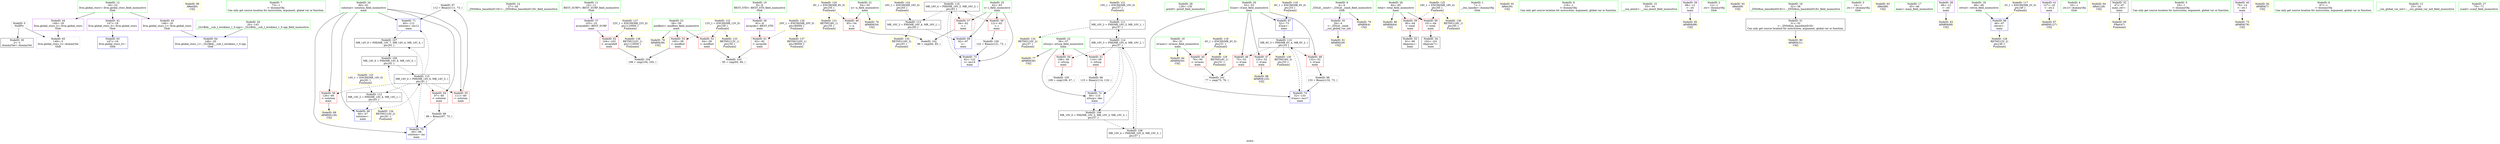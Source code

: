 digraph "SVFG" {
	label="SVFG";

	Node0x564ecc1eea60 [shape=record,color=grey,label="{NodeID: 0\nNullPtr}"];
	Node0x564ecc1eea60 -> Node0x564ecc204010[style=solid];
	Node0x564ecc1eea60 -> Node0x564ecc206df0[style=solid];
	Node0x564ecc208270 [shape=record,color=yellow,style=double,label="{NodeID: 90\nARet(80)\nCS[]}"];
	Node0x564ecc1eecc0 [shape=record,color=green,label="{NodeID: 7\n73\<--1\n\<--dummyObj\nCan only get source location for instruction, argument, global var or function.}"];
	Node0x564ecc205120 [shape=record,color=grey,label="{NodeID: 97\n112 = Binary(111, 73, )\n}"];
	Node0x564ecc205120 -> Node0x564ecc207300[style=solid];
	Node0x564ecc202bb0 [shape=record,color=green,label="{NodeID: 14\n27\<--28\n_ZNSt8ios_base4InitC1Ev\<--_ZNSt8ios_base4InitC1Ev_field_insensitive\n}"];
	Node0x564ecc209a10 [shape=record,color=grey,label="{NodeID: 104\n106 = cmp(104, 105, )\n}"];
	Node0x564ecc203860 [shape=record,color=green,label="{NodeID: 21\n54\<--55\nn\<--n_field_insensitive\nmain\n}"];
	Node0x564ecc203860 -> Node0x564ecc206090[style=solid];
	Node0x564ecc203860 -> Node0x564ecc207710[style=solid];
	Node0x564ecc20e780 [shape=record,color=black,label="{NodeID: 111\nMR_10V_2 = PHI(MR_10V_3, MR_10V_1, )\npts\{57 \}\n}"];
	Node0x564ecc20e780 -> Node0x564ecc20f680[style=dashed];
	Node0x564ecc20e780 -> Node0x564ecc212720[style=dashed];
	Node0x564ecc203e10 [shape=record,color=green,label="{NodeID: 28\n129\<--130\nprintf\<--printf_field_insensitive\n}"];
	Node0x564ecc2110a0 [shape=record,color=yellow,style=double,label="{NodeID: 118\n4V_1 = ENCHI(MR_4V_0)\npts\{51 \}\nFun[main]}"];
	Node0x564ecc2110a0 -> Node0x564ecc204d30[style=dashed];
	Node0x564ecc2110a0 -> Node0x564ecc212480[style=dashed];
	Node0x564ecc204480 [shape=record,color=purple,label="{NodeID: 35\n29\<--4\n\<--_ZStL8__ioinit\n__cxx_global_var_init\n}"];
	Node0x564ecc204480 -> Node0x564ecc207b20[style=solid];
	Node0x564ecc2116c0 [shape=record,color=yellow,style=double,label="{NodeID: 125\n18V_1 = ENCHI(MR_18V_0)\npts\{65 \}\nFun[main]}"];
	Node0x564ecc2116c0 -> Node0x564ecc2068b0[style=dashed];
	Node0x564ecc2116c0 -> Node0x564ecc206980[style=dashed];
	Node0x564ecc2116c0 -> Node0x564ecc212aa0[style=dashed];
	Node0x564ecc204a30 [shape=record,color=purple,label="{NodeID: 42\n147\<--18\nllvm.global_ctors_0\<--llvm.global_ctors\nGlob }"];
	Node0x564ecc204a30 -> Node0x564ecc206bf0[style=solid];
	Node0x564ecc212720 [shape=record,color=yellow,style=double,label="{NodeID: 132\nRETMU(10V_2)\npts\{57 \}\nFun[main]}"];
	Node0x564ecc206090 [shape=record,color=red,label="{NodeID: 49\n85\<--54\n\<--n\nmain\n}"];
	Node0x564ecc206090 -> Node0x564ecc209710[style=solid];
	Node0x564ecc206640 [shape=record,color=red,label="{NodeID: 56\n126\<--60\n\<--solution\nmain\n}"];
	Node0x564ecc206640 -> Node0x564ecc2081a0[style=solid];
	Node0x564ecc206bf0 [shape=record,color=blue,label="{NodeID: 63\n147\<--19\nllvm.global_ctors_0\<--\nGlob }"];
	Node0x564ecc207230 [shape=record,color=blue,label="{NodeID: 70\n60\<--98\nsolution\<--inc\nmain\n}"];
	Node0x564ecc207230 -> Node0x564ecc20dd80[style=dashed];
	Node0x564ecc2077e0 [shape=record,color=yellow,style=double,label="{NodeID: 77\nAPARM(56)\nCS[]}"];
	Node0x564ecc207d90 [shape=record,color=yellow,style=double,label="{NodeID: 84\nAPARM(50)\nCS[]}"];
	Node0x564ecc1edb70 [shape=record,color=green,label="{NodeID: 1\n7\<--1\n__dso_handle\<--dummyObj\nGlob }"];
	Node0x564ecc208300 [shape=record,color=yellow,style=double,label="{NodeID: 91\nARet(30)\nCS[]}"];
	Node0x564ecc1ef2c0 [shape=record,color=green,label="{NodeID: 8\n116\<--1\n\<--dummyObj\nCan only get source location for instruction, argument, global var or function.}"];
	Node0x564ecc2052a0 [shape=record,color=grey,label="{NodeID: 98\n133 = Binary(132, 73, )\n}"];
	Node0x564ecc2052a0 -> Node0x564ecc207570[style=solid];
	Node0x564ecc203400 [shape=record,color=green,label="{NodeID: 15\n33\<--34\n__cxa_atexit\<--__cxa_atexit_field_insensitive\n}"];
	Node0x564ecc209b90 [shape=record,color=grey,label="{NodeID: 105\n109 = cmp(108, 67, )\n}"];
	Node0x564ecc203930 [shape=record,color=green,label="{NodeID: 22\n56\<--57\nnSurp\<--nSurp_field_insensitive\nmain\n}"];
	Node0x564ecc203930 -> Node0x564ecc206160[style=solid];
	Node0x564ecc203930 -> Node0x564ecc206230[style=solid];
	Node0x564ecc203930 -> Node0x564ecc2073d0[style=solid];
	Node0x564ecc203930 -> Node0x564ecc2077e0[style=solid];
	Node0x564ecc20ec80 [shape=record,color=black,label="{NodeID: 112\nMR_14V_2 = PHI(MR_14V_4, MR_14V_1, )\npts\{61 \}\n}"];
	Node0x564ecc20ec80 -> Node0x564ecc207090[style=dashed];
	Node0x564ecc20ec80 -> Node0x564ecc2128e0[style=dashed];
	Node0x564ecc203f10 [shape=record,color=green,label="{NodeID: 29\n20\<--143\n_GLOBAL__sub_I_iwiskimo_1_0.cpp\<--_GLOBAL__sub_I_iwiskimo_1_0.cpp_field_insensitive\n}"];
	Node0x564ecc203f10 -> Node0x564ecc206cf0[style=solid];
	Node0x564ecc211180 [shape=record,color=yellow,style=double,label="{NodeID: 119\n6V_1 = ENCHI(MR_6V_0)\npts\{53 \}\nFun[main]}"];
	Node0x564ecc211180 -> Node0x564ecc206fc0[style=dashed];
	Node0x564ecc204550 [shape=record,color=purple,label="{NodeID: 36\n92\<--8\narrayidx\<--BEST_STD\nmain\n}"];
	Node0x564ecc204550 -> Node0x564ecc206a50[style=solid];
	Node0x564ecc2117a0 [shape=record,color=yellow,style=double,label="{NodeID: 126\n20V_1 = ENCHI(MR_20V_0)\npts\{90000 \}\nFun[main]}"];
	Node0x564ecc2117a0 -> Node0x564ecc206a50[style=dashed];
	Node0x564ecc2117a0 -> Node0x564ecc212b80[style=dashed];
	Node0x564ecc204b30 [shape=record,color=purple,label="{NodeID: 43\n148\<--18\nllvm.global_ctors_1\<--llvm.global_ctors\nGlob }"];
	Node0x564ecc204b30 -> Node0x564ecc206cf0[style=solid];
	Node0x564ecc212800 [shape=record,color=yellow,style=double,label="{NodeID: 133\nRETMU(12V_1)\npts\{59 \}\nFun[main]}"];
	Node0x564ecc206160 [shape=record,color=red,label="{NodeID: 50\n108\<--56\n\<--nSurp\nmain\n}"];
	Node0x564ecc206160 -> Node0x564ecc209b90[style=solid];
	Node0x564ecc206710 [shape=record,color=red,label="{NodeID: 57\n84\<--62\n\<--i\nmain\n}"];
	Node0x564ecc206710 -> Node0x564ecc209710[style=solid];
	Node0x564ecc206cf0 [shape=record,color=blue,label="{NodeID: 64\n148\<--20\nllvm.global_ctors_1\<--_GLOBAL__sub_I_iwiskimo_1_0.cpp\nGlob }"];
	Node0x564ecc207300 [shape=record,color=blue,label="{NodeID: 71\n60\<--112\nsolution\<--inc12\nmain\n}"];
	Node0x564ecc207300 -> Node0x564ecc20d380[style=dashed];
	Node0x564ecc2078b0 [shape=record,color=yellow,style=double,label="{NodeID: 78\nAPARM(58)\nCS[]}"];
	Node0x564ecc207e60 [shape=record,color=yellow,style=double,label="{NodeID: 85\nAPARM(88)\nCS[]}"];
	Node0x564ecc1eedb0 [shape=record,color=green,label="{NodeID: 2\n12\<--1\n.str\<--dummyObj\nGlob }"];
	Node0x564ecc208390 [shape=record,color=yellow,style=double,label="{NodeID: 92\nARet(69)\nCS[]}"];
	Node0x564ecc1ef390 [shape=record,color=green,label="{NodeID: 9\n4\<--6\n_ZStL8__ioinit\<--_ZStL8__ioinit_field_insensitive\nGlob }"];
	Node0x564ecc1ef390 -> Node0x564ecc204480[style=solid];
	Node0x564ecc1ef390 -> Node0x564ecc207980[style=solid];
	Node0x564ecc205420 [shape=record,color=grey,label="{NodeID: 99\n98 = Binary(97, 73, )\n}"];
	Node0x564ecc205420 -> Node0x564ecc207230[style=solid];
	Node0x564ecc203490 [shape=record,color=green,label="{NodeID: 16\n32\<--38\n_ZNSt8ios_base4InitD1Ev\<--_ZNSt8ios_base4InitD1Ev_field_insensitive\n}"];
	Node0x564ecc203490 -> Node0x564ecc204110[style=solid];
	Node0x564ecc20ce80 [shape=record,color=black,label="{NodeID: 106\nMR_10V_6 = PHI(MR_10V_5, MR_10V_3, MR_10V_3, )\npts\{57 \}\n}"];
	Node0x564ecc20ce80 -> Node0x564ecc20d880[style=dashed];
	Node0x564ecc203a00 [shape=record,color=green,label="{NodeID: 23\n58\<--59\nminBest\<--minBest_field_insensitive\nmain\n}"];
	Node0x564ecc203a00 -> Node0x564ecc206300[style=solid];
	Node0x564ecc203a00 -> Node0x564ecc2063d0[style=solid];
	Node0x564ecc203a00 -> Node0x564ecc2078b0[style=solid];
	Node0x564ecc20f180 [shape=record,color=black,label="{NodeID: 113\nMR_16V_2 = PHI(MR_16V_4, MR_16V_1, )\npts\{63 \}\n}"];
	Node0x564ecc20f180 -> Node0x564ecc207160[style=dashed];
	Node0x564ecc20f180 -> Node0x564ecc2129c0[style=dashed];
	Node0x564ecc204010 [shape=record,color=black,label="{NodeID: 30\n2\<--3\ndummyVal\<--dummyVal\n}"];
	Node0x564ecc211260 [shape=record,color=yellow,style=double,label="{NodeID: 120\n8V_1 = ENCHI(MR_8V_0)\npts\{55 \}\nFun[main]}"];
	Node0x564ecc211260 -> Node0x564ecc206090[style=dashed];
	Node0x564ecc211260 -> Node0x564ecc212640[style=dashed];
	Node0x564ecc204620 [shape=record,color=purple,label="{NodeID: 37\n103\<--10\narrayidx8\<--BEST_SURP\nmain\n}"];
	Node0x564ecc204620 -> Node0x564ecc206b20[style=solid];
	Node0x564ecc211880 [shape=record,color=yellow,style=double,label="{NodeID: 127\n22V_1 = ENCHI(MR_22V_0)\npts\{110000 \}\nFun[main]}"];
	Node0x564ecc211880 -> Node0x564ecc206b20[style=dashed];
	Node0x564ecc211880 -> Node0x564ecc212c60[style=dashed];
	Node0x564ecc204c30 [shape=record,color=purple,label="{NodeID: 44\n149\<--18\nllvm.global_ctors_2\<--llvm.global_ctors\nGlob }"];
	Node0x564ecc204c30 -> Node0x564ecc206df0[style=solid];
	Node0x564ecc2128e0 [shape=record,color=yellow,style=double,label="{NodeID: 134\nRETMU(14V_2)\npts\{61 \}\nFun[main]}"];
	Node0x564ecc206230 [shape=record,color=red,label="{NodeID: 51\n114\<--56\n\<--nSurp\nmain\n}"];
	Node0x564ecc206230 -> Node0x564ecc204fa0[style=solid];
	Node0x564ecc2067e0 [shape=record,color=red,label="{NodeID: 58\n121\<--62\n\<--i\nmain\n}"];
	Node0x564ecc2067e0 -> Node0x564ecc2055a0[style=solid];
	Node0x564ecc206df0 [shape=record,color=blue, style = dotted,label="{NodeID: 65\n149\<--3\nllvm.global_ctors_2\<--dummyVal\nGlob }"];
	Node0x564ecc2073d0 [shape=record,color=blue,label="{NodeID: 72\n56\<--115\nnSurp\<--dec\nmain\n}"];
	Node0x564ecc2073d0 -> Node0x564ecc20ce80[style=dashed];
	Node0x564ecc207980 [shape=record,color=yellow,style=double,label="{NodeID: 79\nAPARM(4)\nCS[]}"];
	Node0x564ecc207f30 [shape=record,color=yellow,style=double,label="{NodeID: 86\nAPARM(64)\nCS[]}"];
	Node0x564ecc1eeeb0 [shape=record,color=green,label="{NodeID: 3\n14\<--1\n.str.1\<--dummyObj\nGlob }"];
	Node0x564ecc208420 [shape=record,color=yellow,style=double,label="{NodeID: 93\nARet(89)\nCS[]}"];
	Node0x564ecc1ef500 [shape=record,color=green,label="{NodeID: 10\n8\<--9\nBEST_STD\<--BEST_STD_field_insensitive\nGlob }"];
	Node0x564ecc1ef500 -> Node0x564ecc204550[style=solid];
	Node0x564ecc2055a0 [shape=record,color=grey,label="{NodeID: 100\n122 = Binary(121, 73, )\n}"];
	Node0x564ecc2055a0 -> Node0x564ecc2074a0[style=solid];
	Node0x564ecc203520 [shape=record,color=green,label="{NodeID: 17\n45\<--46\nmain\<--main_field_insensitive\n}"];
	Node0x564ecc20d380 [shape=record,color=black,label="{NodeID: 107\nMR_14V_8 = PHI(MR_14V_7, MR_14V_4, MR_14V_4, )\npts\{61 \}\n}"];
	Node0x564ecc20d380 -> Node0x564ecc20dd80[style=dashed];
	Node0x564ecc203ad0 [shape=record,color=green,label="{NodeID: 24\n60\<--61\nsolution\<--solution_field_insensitive\nmain\n}"];
	Node0x564ecc203ad0 -> Node0x564ecc2064a0[style=solid];
	Node0x564ecc203ad0 -> Node0x564ecc206570[style=solid];
	Node0x564ecc203ad0 -> Node0x564ecc206640[style=solid];
	Node0x564ecc203ad0 -> Node0x564ecc207090[style=solid];
	Node0x564ecc203ad0 -> Node0x564ecc207230[style=solid];
	Node0x564ecc203ad0 -> Node0x564ecc207300[style=solid];
	Node0x564ecc20f680 [shape=record,color=black,label="{NodeID: 114\nMR_10V_3 = PHI(MR_10V_4, MR_10V_2, )\npts\{57 \}\n}"];
	Node0x564ecc20f680 -> Node0x564ecc206160[style=dashed];
	Node0x564ecc20f680 -> Node0x564ecc206230[style=dashed];
	Node0x564ecc20f680 -> Node0x564ecc2073d0[style=dashed];
	Node0x564ecc20f680 -> Node0x564ecc20ce80[style=dashed];
	Node0x564ecc20f680 -> Node0x564ecc20d880[style=dashed];
	Node0x564ecc20f680 -> Node0x564ecc20e780[style=dashed];
	Node0x564ecc204110 [shape=record,color=black,label="{NodeID: 31\n31\<--32\n\<--_ZNSt8ios_base4InitD1Ev\nCan only get source location for instruction, argument, global var or function.}"];
	Node0x564ecc204110 -> Node0x564ecc207a50[style=solid];
	Node0x564ecc211340 [shape=record,color=yellow,style=double,label="{NodeID: 121\n10V_1 = ENCHI(MR_10V_0)\npts\{57 \}\nFun[main]}"];
	Node0x564ecc211340 -> Node0x564ecc20e780[style=dashed];
	Node0x564ecc2046f0 [shape=record,color=purple,label="{NodeID: 38\n68\<--12\n\<--.str\nmain\n}"];
	Node0x564ecc2046f0 -> Node0x564ecc207cc0[style=solid];
	Node0x564ecc211960 [shape=record,color=yellow,style=double,label="{NodeID: 128\nRETMU(2V_2)\npts\{49 \}\nFun[main]}"];
	Node0x564ecc204d30 [shape=record,color=red,label="{NodeID: 45\n76\<--50\n\<--nCases\nmain\n}"];
	Node0x564ecc204d30 -> Node0x564ecc209610[style=solid];
	Node0x564ecc2129c0 [shape=record,color=yellow,style=double,label="{NodeID: 135\nRETMU(16V_2)\npts\{63 \}\nFun[main]}"];
	Node0x564ecc206300 [shape=record,color=red,label="{NodeID: 52\n94\<--58\n\<--minBest\nmain\n}"];
	Node0x564ecc206300 -> Node0x564ecc209890[style=solid];
	Node0x564ecc2068b0 [shape=record,color=red,label="{NodeID: 59\n90\<--64\n\<--total\nmain\n}"];
	Node0x564ecc2068b0 -> Node0x564ecc2042e0[style=solid];
	Node0x564ecc206ef0 [shape=record,color=blue,label="{NodeID: 66\n48\<--67\nretval\<--\nmain\n}"];
	Node0x564ecc206ef0 -> Node0x564ecc211960[style=dashed];
	Node0x564ecc2074a0 [shape=record,color=blue,label="{NodeID: 73\n62\<--122\ni\<--inc14\nmain\n}"];
	Node0x564ecc2074a0 -> Node0x564ecc210080[style=dashed];
	Node0x564ecc207a50 [shape=record,color=yellow,style=double,label="{NodeID: 80\nAPARM(31)\nCS[]}"];
	Node0x564ecc208000 [shape=record,color=yellow,style=double,label="{NodeID: 87\nAPARM(127)\nCS[]}"];
	Node0x564ecc1ef140 [shape=record,color=green,label="{NodeID: 4\n16\<--1\n.str.2\<--dummyObj\nGlob }"];
	Node0x564ecc2084b0 [shape=record,color=yellow,style=double,label="{NodeID: 94\nARet(128)\nCS[]}"];
	Node0x564ecc1ef5d0 [shape=record,color=green,label="{NodeID: 11\n10\<--11\nBEST_SURP\<--BEST_SURP_field_insensitive\nGlob }"];
	Node0x564ecc1ef5d0 -> Node0x564ecc204620[style=solid];
	Node0x564ecc209610 [shape=record,color=grey,label="{NodeID: 101\n77 = cmp(75, 76, )\n}"];
	Node0x564ecc2035f0 [shape=record,color=green,label="{NodeID: 18\n48\<--49\nretval\<--retval_field_insensitive\nmain\n}"];
	Node0x564ecc2035f0 -> Node0x564ecc206ef0[style=solid];
	Node0x564ecc20d880 [shape=record,color=black,label="{NodeID: 108\nMR_10V_4 = PHI(MR_10V_6, MR_10V_3, )\npts\{57 \}\n}"];
	Node0x564ecc20d880 -> Node0x564ecc20f680[style=dashed];
	Node0x564ecc203ba0 [shape=record,color=green,label="{NodeID: 25\n62\<--63\ni\<--i_field_insensitive\nmain\n}"];
	Node0x564ecc203ba0 -> Node0x564ecc206710[style=solid];
	Node0x564ecc203ba0 -> Node0x564ecc2067e0[style=solid];
	Node0x564ecc203ba0 -> Node0x564ecc207160[style=solid];
	Node0x564ecc203ba0 -> Node0x564ecc2074a0[style=solid];
	Node0x564ecc20fb80 [shape=record,color=black,label="{NodeID: 115\nMR_14V_4 = PHI(MR_14V_6, MR_14V_3, )\npts\{61 \}\n}"];
	Node0x564ecc20fb80 -> Node0x564ecc2064a0[style=dashed];
	Node0x564ecc20fb80 -> Node0x564ecc206570[style=dashed];
	Node0x564ecc20fb80 -> Node0x564ecc206640[style=dashed];
	Node0x564ecc20fb80 -> Node0x564ecc207230[style=dashed];
	Node0x564ecc20fb80 -> Node0x564ecc207300[style=dashed];
	Node0x564ecc20fb80 -> Node0x564ecc20d380[style=dashed];
	Node0x564ecc20fb80 -> Node0x564ecc20ec80[style=dashed];
	Node0x564ecc204210 [shape=record,color=black,label="{NodeID: 32\n47\<--67\nmain_ret\<--\nmain\n}"];
	Node0x564ecc204210 -> Node0x564ecc208540[style=solid];
	Node0x564ecc211420 [shape=record,color=yellow,style=double,label="{NodeID: 122\n12V_1 = ENCHI(MR_12V_0)\npts\{59 \}\nFun[main]}"];
	Node0x564ecc211420 -> Node0x564ecc206300[style=dashed];
	Node0x564ecc211420 -> Node0x564ecc2063d0[style=dashed];
	Node0x564ecc211420 -> Node0x564ecc212800[style=dashed];
	Node0x564ecc2047c0 [shape=record,color=purple,label="{NodeID: 39\n88\<--12\n\<--.str\nmain\n}"];
	Node0x564ecc2047c0 -> Node0x564ecc207e60[style=solid];
	Node0x564ecc212480 [shape=record,color=yellow,style=double,label="{NodeID: 129\nRETMU(4V_1)\npts\{51 \}\nFun[main]}"];
	Node0x564ecc204e00 [shape=record,color=red,label="{NodeID: 46\n75\<--52\n\<--iCase\nmain\n}"];
	Node0x564ecc204e00 -> Node0x564ecc209610[style=solid];
	Node0x564ecc212aa0 [shape=record,color=yellow,style=double,label="{NodeID: 136\nRETMU(18V_1)\npts\{65 \}\nFun[main]}"];
	Node0x564ecc2063d0 [shape=record,color=red,label="{NodeID: 53\n105\<--58\n\<--minBest\nmain\n}"];
	Node0x564ecc2063d0 -> Node0x564ecc209a10[style=solid];
	Node0x564ecc206980 [shape=record,color=red,label="{NodeID: 60\n101\<--64\n\<--total\nmain\n}"];
	Node0x564ecc206980 -> Node0x564ecc2043b0[style=solid];
	Node0x564ecc206fc0 [shape=record,color=blue,label="{NodeID: 67\n52\<--73\niCase\<--\nmain\n}"];
	Node0x564ecc206fc0 -> Node0x564ecc20e280[style=dashed];
	Node0x564ecc207570 [shape=record,color=blue,label="{NodeID: 74\n52\<--133\niCase\<--inc17\nmain\n}"];
	Node0x564ecc207570 -> Node0x564ecc20e280[style=dashed];
	Node0x564ecc207b20 [shape=record,color=yellow,style=double,label="{NodeID: 81\nAPARM(29)\nCS[]}"];
	Node0x564ecc2080d0 [shape=record,color=yellow,style=double,label="{NodeID: 88\nAPARM(125)\nCS[]}"];
	Node0x564ecc1ef1d0 [shape=record,color=green,label="{NodeID: 5\n19\<--1\n\<--dummyObj\nCan only get source location for instruction, argument, global var or function.}"];
	Node0x564ecc208540 [shape=record,color=yellow,style=double,label="{NodeID: 95\nFRet(47)\nFun[main]}"];
	Node0x564ecc202a10 [shape=record,color=green,label="{NodeID: 12\n18\<--22\nllvm.global_ctors\<--llvm.global_ctors_field_insensitive\nGlob }"];
	Node0x564ecc202a10 -> Node0x564ecc204a30[style=solid];
	Node0x564ecc202a10 -> Node0x564ecc204b30[style=solid];
	Node0x564ecc202a10 -> Node0x564ecc204c30[style=solid];
	Node0x564ecc209710 [shape=record,color=grey,label="{NodeID: 102\n86 = cmp(84, 85, )\n}"];
	Node0x564ecc2036c0 [shape=record,color=green,label="{NodeID: 19\n50\<--51\nnCases\<--nCases_field_insensitive\nmain\n}"];
	Node0x564ecc2036c0 -> Node0x564ecc204d30[style=solid];
	Node0x564ecc2036c0 -> Node0x564ecc207d90[style=solid];
	Node0x564ecc20dd80 [shape=record,color=black,label="{NodeID: 109\nMR_14V_6 = PHI(MR_14V_8, MR_14V_5, )\npts\{61 \}\n}"];
	Node0x564ecc20dd80 -> Node0x564ecc20fb80[style=dashed];
	Node0x564ecc203c70 [shape=record,color=green,label="{NodeID: 26\n64\<--65\ntotal\<--total_field_insensitive\nmain\n}"];
	Node0x564ecc203c70 -> Node0x564ecc2068b0[style=solid];
	Node0x564ecc203c70 -> Node0x564ecc206980[style=solid];
	Node0x564ecc203c70 -> Node0x564ecc207f30[style=solid];
	Node0x564ecc210080 [shape=record,color=black,label="{NodeID: 116\nMR_16V_4 = PHI(MR_16V_5, MR_16V_3, )\npts\{63 \}\n}"];
	Node0x564ecc210080 -> Node0x564ecc206710[style=dashed];
	Node0x564ecc210080 -> Node0x564ecc2067e0[style=dashed];
	Node0x564ecc210080 -> Node0x564ecc2074a0[style=dashed];
	Node0x564ecc210080 -> Node0x564ecc20f180[style=dashed];
	Node0x564ecc2042e0 [shape=record,color=black,label="{NodeID: 33\n91\<--90\nidxprom\<--\nmain\n}"];
	Node0x564ecc211500 [shape=record,color=yellow,style=double,label="{NodeID: 123\n14V_1 = ENCHI(MR_14V_0)\npts\{61 \}\nFun[main]}"];
	Node0x564ecc211500 -> Node0x564ecc20ec80[style=dashed];
	Node0x564ecc204890 [shape=record,color=purple,label="{NodeID: 40\n79\<--14\n\<--.str.1\nmain\n}"];
	Node0x564ecc204890 -> Node0x564ecc207640[style=solid];
	Node0x564ecc212560 [shape=record,color=yellow,style=double,label="{NodeID: 130\nRETMU(6V_3)\npts\{53 \}\nFun[main]}"];
	Node0x564ecc204ed0 [shape=record,color=red,label="{NodeID: 47\n125\<--52\n\<--iCase\nmain\n}"];
	Node0x564ecc204ed0 -> Node0x564ecc2080d0[style=solid];
	Node0x564ecc212b80 [shape=record,color=yellow,style=double,label="{NodeID: 137\nRETMU(20V_1)\npts\{90000 \}\nFun[main]}"];
	Node0x564ecc2064a0 [shape=record,color=red,label="{NodeID: 54\n97\<--60\n\<--solution\nmain\n}"];
	Node0x564ecc2064a0 -> Node0x564ecc205420[style=solid];
	Node0x564ecc206a50 [shape=record,color=red,label="{NodeID: 61\n93\<--92\n\<--arrayidx\nmain\n}"];
	Node0x564ecc206a50 -> Node0x564ecc209890[style=solid];
	Node0x564ecc207090 [shape=record,color=blue,label="{NodeID: 68\n60\<--67\nsolution\<--\nmain\n}"];
	Node0x564ecc207090 -> Node0x564ecc20fb80[style=dashed];
	Node0x564ecc207640 [shape=record,color=yellow,style=double,label="{NodeID: 75\nAPARM(79)\nCS[]}"];
	Node0x564ecc207bf0 [shape=record,color=yellow,style=double,label="{NodeID: 82\nAPARM(7)\nCS[]}"];
	Node0x564ecc2081a0 [shape=record,color=yellow,style=double,label="{NodeID: 89\nAPARM(126)\nCS[]}"];
	Node0x564ecc1eec30 [shape=record,color=green,label="{NodeID: 6\n67\<--1\n\<--dummyObj\nCan only get source location for instruction, argument, global var or function.}"];
	Node0x564ecc204fa0 [shape=record,color=grey,label="{NodeID: 96\n115 = Binary(114, 116, )\n}"];
	Node0x564ecc204fa0 -> Node0x564ecc2073d0[style=solid];
	Node0x564ecc202ae0 [shape=record,color=green,label="{NodeID: 13\n23\<--24\n__cxx_global_var_init\<--__cxx_global_var_init_field_insensitive\n}"];
	Node0x564ecc209890 [shape=record,color=grey,label="{NodeID: 103\n95 = cmp(93, 94, )\n}"];
	Node0x564ecc203790 [shape=record,color=green,label="{NodeID: 20\n52\<--53\niCase\<--iCase_field_insensitive\nmain\n}"];
	Node0x564ecc203790 -> Node0x564ecc204e00[style=solid];
	Node0x564ecc203790 -> Node0x564ecc204ed0[style=solid];
	Node0x564ecc203790 -> Node0x564ecc205fc0[style=solid];
	Node0x564ecc203790 -> Node0x564ecc206fc0[style=solid];
	Node0x564ecc203790 -> Node0x564ecc207570[style=solid];
	Node0x564ecc20e280 [shape=record,color=black,label="{NodeID: 110\nMR_6V_3 = PHI(MR_6V_4, MR_6V_2, )\npts\{53 \}\n}"];
	Node0x564ecc20e280 -> Node0x564ecc204e00[style=dashed];
	Node0x564ecc20e280 -> Node0x564ecc204ed0[style=dashed];
	Node0x564ecc20e280 -> Node0x564ecc205fc0[style=dashed];
	Node0x564ecc20e280 -> Node0x564ecc207570[style=dashed];
	Node0x564ecc20e280 -> Node0x564ecc212560[style=dashed];
	Node0x564ecc203d40 [shape=record,color=green,label="{NodeID: 27\n70\<--71\nscanf\<--scanf_field_insensitive\n}"];
	Node0x564ecc210580 [shape=record,color=yellow,style=double,label="{NodeID: 117\n2V_1 = ENCHI(MR_2V_0)\npts\{49 \}\nFun[main]}"];
	Node0x564ecc210580 -> Node0x564ecc206ef0[style=dashed];
	Node0x564ecc2043b0 [shape=record,color=black,label="{NodeID: 34\n102\<--101\nidxprom7\<--\nmain\n}"];
	Node0x564ecc2115e0 [shape=record,color=yellow,style=double,label="{NodeID: 124\n16V_1 = ENCHI(MR_16V_0)\npts\{63 \}\nFun[main]}"];
	Node0x564ecc2115e0 -> Node0x564ecc20f180[style=dashed];
	Node0x564ecc204960 [shape=record,color=purple,label="{NodeID: 41\n127\<--16\n\<--.str.2\nmain\n}"];
	Node0x564ecc204960 -> Node0x564ecc208000[style=solid];
	Node0x564ecc212640 [shape=record,color=yellow,style=double,label="{NodeID: 131\nRETMU(8V_1)\npts\{55 \}\nFun[main]}"];
	Node0x564ecc205fc0 [shape=record,color=red,label="{NodeID: 48\n132\<--52\n\<--iCase\nmain\n}"];
	Node0x564ecc205fc0 -> Node0x564ecc2052a0[style=solid];
	Node0x564ecc212c60 [shape=record,color=yellow,style=double,label="{NodeID: 138\nRETMU(22V_1)\npts\{110000 \}\nFun[main]}"];
	Node0x564ecc206570 [shape=record,color=red,label="{NodeID: 55\n111\<--60\n\<--solution\nmain\n}"];
	Node0x564ecc206570 -> Node0x564ecc205120[style=solid];
	Node0x564ecc206b20 [shape=record,color=red,label="{NodeID: 62\n104\<--103\n\<--arrayidx8\nmain\n}"];
	Node0x564ecc206b20 -> Node0x564ecc209a10[style=solid];
	Node0x564ecc207160 [shape=record,color=blue,label="{NodeID: 69\n62\<--67\ni\<--\nmain\n}"];
	Node0x564ecc207160 -> Node0x564ecc210080[style=dashed];
	Node0x564ecc207710 [shape=record,color=yellow,style=double,label="{NodeID: 76\nAPARM(54)\nCS[]}"];
	Node0x564ecc207cc0 [shape=record,color=yellow,style=double,label="{NodeID: 83\nAPARM(68)\nCS[]}"];
}
